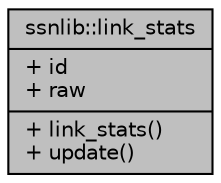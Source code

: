digraph "ssnlib::link_stats"
{
  edge [fontname="Helvetica",fontsize="10",labelfontname="Helvetica",labelfontsize="10"];
  node [fontname="Helvetica",fontsize="10",shape=record];
  Node1 [label="{ssnlib::link_stats\n|+ id\l+ raw\l|+ link_stats()\l+ update()\l}",height=0.2,width=0.4,color="black", fillcolor="grey75", style="filled", fontcolor="black"];
}
